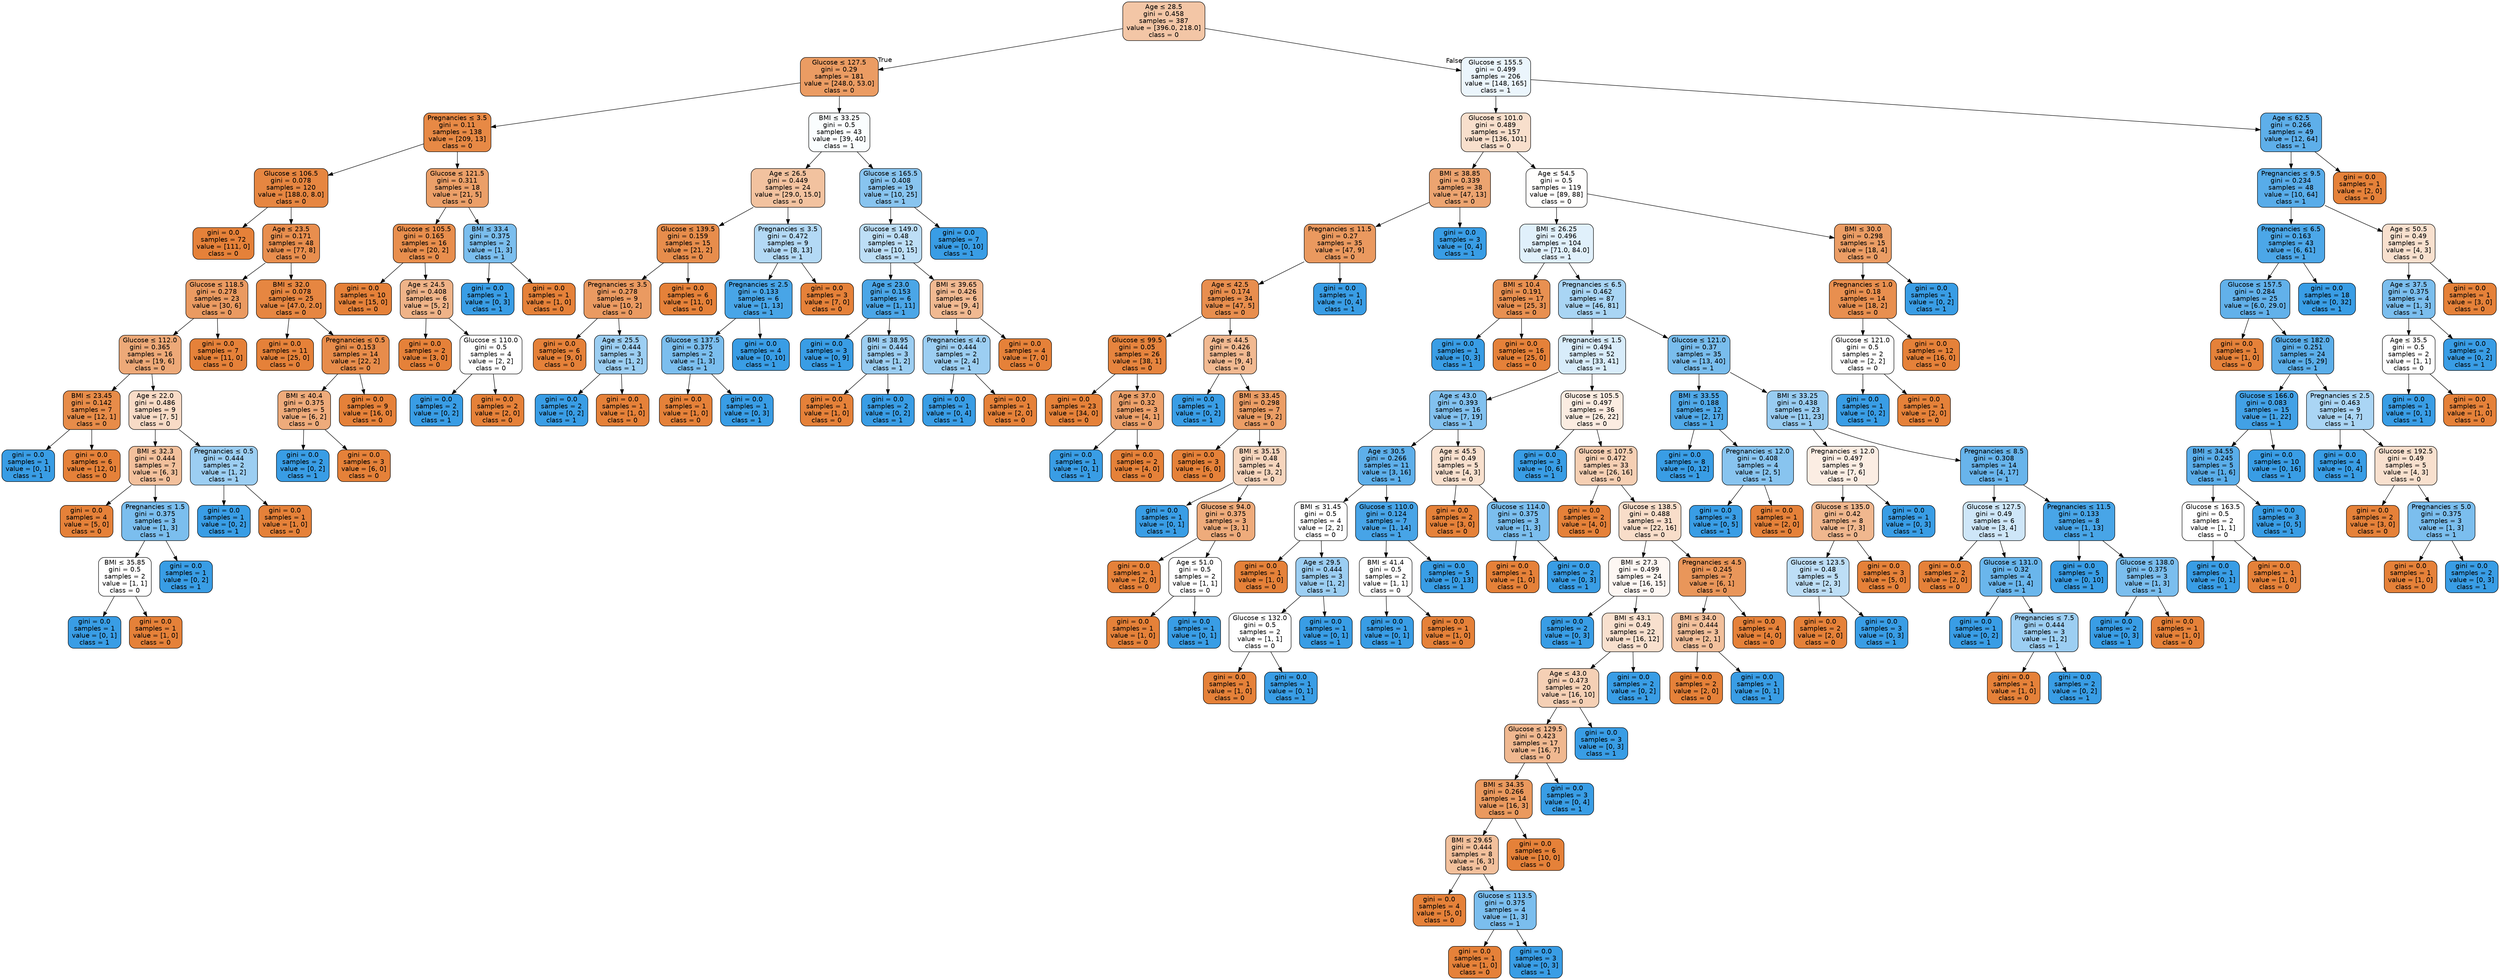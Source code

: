 digraph Tree {
node [shape=box, style="filled, rounded", color="black", fontname="helvetica"] ;
edge [fontname="helvetica"] ;
0 [label=<Age &le; 28.5<br/>gini = 0.458<br/>samples = 387<br/>value = [396.0, 218.0]<br/>class = 0>, fillcolor="#f3c6a6"] ;
1 [label=<Glucose &le; 127.5<br/>gini = 0.29<br/>samples = 181<br/>value = [248.0, 53.0]<br/>class = 0>, fillcolor="#eb9c63"] ;
0 -> 1 [labeldistance=2.5, labelangle=45, headlabel="True"] ;
2 [label=<Pregnancies &le; 3.5<br/>gini = 0.11<br/>samples = 138<br/>value = [209, 13]<br/>class = 0>, fillcolor="#e78945"] ;
1 -> 2 ;
3 [label=<Glucose &le; 106.5<br/>gini = 0.078<br/>samples = 120<br/>value = [188.0, 8.0]<br/>class = 0>, fillcolor="#e68641"] ;
2 -> 3 ;
4 [label=<gini = 0.0<br/>samples = 72<br/>value = [111, 0]<br/>class = 0>, fillcolor="#e58139"] ;
3 -> 4 ;
5 [label=<Age &le; 23.5<br/>gini = 0.171<br/>samples = 48<br/>value = [77, 8]<br/>class = 0>, fillcolor="#e88e4e"] ;
3 -> 5 ;
6 [label=<Glucose &le; 118.5<br/>gini = 0.278<br/>samples = 23<br/>value = [30, 6]<br/>class = 0>, fillcolor="#ea9a61"] ;
5 -> 6 ;
7 [label=<Glucose &le; 112.0<br/>gini = 0.365<br/>samples = 16<br/>value = [19, 6]<br/>class = 0>, fillcolor="#eda978"] ;
6 -> 7 ;
8 [label=<BMI &le; 23.45<br/>gini = 0.142<br/>samples = 7<br/>value = [12, 1]<br/>class = 0>, fillcolor="#e78c49"] ;
7 -> 8 ;
9 [label=<gini = 0.0<br/>samples = 1<br/>value = [0, 1]<br/>class = 1>, fillcolor="#399de5"] ;
8 -> 9 ;
10 [label=<gini = 0.0<br/>samples = 6<br/>value = [12, 0]<br/>class = 0>, fillcolor="#e58139"] ;
8 -> 10 ;
11 [label=<Age &le; 22.0<br/>gini = 0.486<br/>samples = 9<br/>value = [7, 5]<br/>class = 0>, fillcolor="#f8dbc6"] ;
7 -> 11 ;
12 [label=<BMI &le; 32.3<br/>gini = 0.444<br/>samples = 7<br/>value = [6, 3]<br/>class = 0>, fillcolor="#f2c09c"] ;
11 -> 12 ;
13 [label=<gini = 0.0<br/>samples = 4<br/>value = [5, 0]<br/>class = 0>, fillcolor="#e58139"] ;
12 -> 13 ;
14 [label=<Pregnancies &le; 1.5<br/>gini = 0.375<br/>samples = 3<br/>value = [1, 3]<br/>class = 1>, fillcolor="#7bbeee"] ;
12 -> 14 ;
15 [label=<BMI &le; 35.85<br/>gini = 0.5<br/>samples = 2<br/>value = [1, 1]<br/>class = 0>, fillcolor="#ffffff"] ;
14 -> 15 ;
16 [label=<gini = 0.0<br/>samples = 1<br/>value = [0, 1]<br/>class = 1>, fillcolor="#399de5"] ;
15 -> 16 ;
17 [label=<gini = 0.0<br/>samples = 1<br/>value = [1, 0]<br/>class = 0>, fillcolor="#e58139"] ;
15 -> 17 ;
18 [label=<gini = 0.0<br/>samples = 1<br/>value = [0, 2]<br/>class = 1>, fillcolor="#399de5"] ;
14 -> 18 ;
19 [label=<Pregnancies &le; 0.5<br/>gini = 0.444<br/>samples = 2<br/>value = [1, 2]<br/>class = 1>, fillcolor="#9ccef2"] ;
11 -> 19 ;
20 [label=<gini = 0.0<br/>samples = 1<br/>value = [0, 2]<br/>class = 1>, fillcolor="#399de5"] ;
19 -> 20 ;
21 [label=<gini = 0.0<br/>samples = 1<br/>value = [1, 0]<br/>class = 0>, fillcolor="#e58139"] ;
19 -> 21 ;
22 [label=<gini = 0.0<br/>samples = 7<br/>value = [11, 0]<br/>class = 0>, fillcolor="#e58139"] ;
6 -> 22 ;
23 [label=<BMI &le; 32.0<br/>gini = 0.078<br/>samples = 25<br/>value = [47.0, 2.0]<br/>class = 0>, fillcolor="#e68641"] ;
5 -> 23 ;
24 [label=<gini = 0.0<br/>samples = 11<br/>value = [25, 0]<br/>class = 0>, fillcolor="#e58139"] ;
23 -> 24 ;
25 [label=<Pregnancies &le; 0.5<br/>gini = 0.153<br/>samples = 14<br/>value = [22, 2]<br/>class = 0>, fillcolor="#e78c4b"] ;
23 -> 25 ;
26 [label=<BMI &le; 40.4<br/>gini = 0.375<br/>samples = 5<br/>value = [6, 2]<br/>class = 0>, fillcolor="#eeab7b"] ;
25 -> 26 ;
27 [label=<gini = 0.0<br/>samples = 2<br/>value = [0, 2]<br/>class = 1>, fillcolor="#399de5"] ;
26 -> 27 ;
28 [label=<gini = 0.0<br/>samples = 3<br/>value = [6, 0]<br/>class = 0>, fillcolor="#e58139"] ;
26 -> 28 ;
29 [label=<gini = 0.0<br/>samples = 9<br/>value = [16, 0]<br/>class = 0>, fillcolor="#e58139"] ;
25 -> 29 ;
30 [label=<Glucose &le; 121.5<br/>gini = 0.311<br/>samples = 18<br/>value = [21, 5]<br/>class = 0>, fillcolor="#eb9f68"] ;
2 -> 30 ;
31 [label=<Glucose &le; 105.5<br/>gini = 0.165<br/>samples = 16<br/>value = [20, 2]<br/>class = 0>, fillcolor="#e88e4d"] ;
30 -> 31 ;
32 [label=<gini = 0.0<br/>samples = 10<br/>value = [15, 0]<br/>class = 0>, fillcolor="#e58139"] ;
31 -> 32 ;
33 [label=<Age &le; 24.5<br/>gini = 0.408<br/>samples = 6<br/>value = [5, 2]<br/>class = 0>, fillcolor="#efb388"] ;
31 -> 33 ;
34 [label=<gini = 0.0<br/>samples = 2<br/>value = [3, 0]<br/>class = 0>, fillcolor="#e58139"] ;
33 -> 34 ;
35 [label=<Glucose &le; 110.0<br/>gini = 0.5<br/>samples = 4<br/>value = [2, 2]<br/>class = 0>, fillcolor="#ffffff"] ;
33 -> 35 ;
36 [label=<gini = 0.0<br/>samples = 2<br/>value = [0, 2]<br/>class = 1>, fillcolor="#399de5"] ;
35 -> 36 ;
37 [label=<gini = 0.0<br/>samples = 2<br/>value = [2, 0]<br/>class = 0>, fillcolor="#e58139"] ;
35 -> 37 ;
38 [label=<BMI &le; 33.4<br/>gini = 0.375<br/>samples = 2<br/>value = [1, 3]<br/>class = 1>, fillcolor="#7bbeee"] ;
30 -> 38 ;
39 [label=<gini = 0.0<br/>samples = 1<br/>value = [0, 3]<br/>class = 1>, fillcolor="#399de5"] ;
38 -> 39 ;
40 [label=<gini = 0.0<br/>samples = 1<br/>value = [1, 0]<br/>class = 0>, fillcolor="#e58139"] ;
38 -> 40 ;
41 [label=<BMI &le; 33.25<br/>gini = 0.5<br/>samples = 43<br/>value = [39, 40]<br/>class = 1>, fillcolor="#fafdfe"] ;
1 -> 41 ;
42 [label=<Age &le; 26.5<br/>gini = 0.449<br/>samples = 24<br/>value = [29.0, 15.0]<br/>class = 0>, fillcolor="#f2c29f"] ;
41 -> 42 ;
43 [label=<Glucose &le; 139.5<br/>gini = 0.159<br/>samples = 15<br/>value = [21, 2]<br/>class = 0>, fillcolor="#e78d4c"] ;
42 -> 43 ;
44 [label=<Pregnancies &le; 3.5<br/>gini = 0.278<br/>samples = 9<br/>value = [10, 2]<br/>class = 0>, fillcolor="#ea9a61"] ;
43 -> 44 ;
45 [label=<gini = 0.0<br/>samples = 6<br/>value = [9, 0]<br/>class = 0>, fillcolor="#e58139"] ;
44 -> 45 ;
46 [label=<Age &le; 25.5<br/>gini = 0.444<br/>samples = 3<br/>value = [1, 2]<br/>class = 1>, fillcolor="#9ccef2"] ;
44 -> 46 ;
47 [label=<gini = 0.0<br/>samples = 2<br/>value = [0, 2]<br/>class = 1>, fillcolor="#399de5"] ;
46 -> 47 ;
48 [label=<gini = 0.0<br/>samples = 1<br/>value = [1, 0]<br/>class = 0>, fillcolor="#e58139"] ;
46 -> 48 ;
49 [label=<gini = 0.0<br/>samples = 6<br/>value = [11, 0]<br/>class = 0>, fillcolor="#e58139"] ;
43 -> 49 ;
50 [label=<Pregnancies &le; 3.5<br/>gini = 0.472<br/>samples = 9<br/>value = [8, 13]<br/>class = 1>, fillcolor="#b3d9f5"] ;
42 -> 50 ;
51 [label=<Pregnancies &le; 2.5<br/>gini = 0.133<br/>samples = 6<br/>value = [1, 13]<br/>class = 1>, fillcolor="#48a5e7"] ;
50 -> 51 ;
52 [label=<Glucose &le; 137.5<br/>gini = 0.375<br/>samples = 2<br/>value = [1, 3]<br/>class = 1>, fillcolor="#7bbeee"] ;
51 -> 52 ;
53 [label=<gini = 0.0<br/>samples = 1<br/>value = [1, 0]<br/>class = 0>, fillcolor="#e58139"] ;
52 -> 53 ;
54 [label=<gini = 0.0<br/>samples = 1<br/>value = [0, 3]<br/>class = 1>, fillcolor="#399de5"] ;
52 -> 54 ;
55 [label=<gini = 0.0<br/>samples = 4<br/>value = [0, 10]<br/>class = 1>, fillcolor="#399de5"] ;
51 -> 55 ;
56 [label=<gini = 0.0<br/>samples = 3<br/>value = [7, 0]<br/>class = 0>, fillcolor="#e58139"] ;
50 -> 56 ;
57 [label=<Glucose &le; 165.5<br/>gini = 0.408<br/>samples = 19<br/>value = [10, 25]<br/>class = 1>, fillcolor="#88c4ef"] ;
41 -> 57 ;
58 [label=<Glucose &le; 149.0<br/>gini = 0.48<br/>samples = 12<br/>value = [10, 15]<br/>class = 1>, fillcolor="#bddef6"] ;
57 -> 58 ;
59 [label=<Age &le; 23.0<br/>gini = 0.153<br/>samples = 6<br/>value = [1, 11]<br/>class = 1>, fillcolor="#4ba6e7"] ;
58 -> 59 ;
60 [label=<gini = 0.0<br/>samples = 3<br/>value = [0, 9]<br/>class = 1>, fillcolor="#399de5"] ;
59 -> 60 ;
61 [label=<BMI &le; 38.95<br/>gini = 0.444<br/>samples = 3<br/>value = [1, 2]<br/>class = 1>, fillcolor="#9ccef2"] ;
59 -> 61 ;
62 [label=<gini = 0.0<br/>samples = 1<br/>value = [1, 0]<br/>class = 0>, fillcolor="#e58139"] ;
61 -> 62 ;
63 [label=<gini = 0.0<br/>samples = 2<br/>value = [0, 2]<br/>class = 1>, fillcolor="#399de5"] ;
61 -> 63 ;
64 [label=<BMI &le; 39.65<br/>gini = 0.426<br/>samples = 6<br/>value = [9, 4]<br/>class = 0>, fillcolor="#f1b991"] ;
58 -> 64 ;
65 [label=<Pregnancies &le; 4.0<br/>gini = 0.444<br/>samples = 2<br/>value = [2, 4]<br/>class = 1>, fillcolor="#9ccef2"] ;
64 -> 65 ;
66 [label=<gini = 0.0<br/>samples = 1<br/>value = [0, 4]<br/>class = 1>, fillcolor="#399de5"] ;
65 -> 66 ;
67 [label=<gini = 0.0<br/>samples = 1<br/>value = [2, 0]<br/>class = 0>, fillcolor="#e58139"] ;
65 -> 67 ;
68 [label=<gini = 0.0<br/>samples = 4<br/>value = [7, 0]<br/>class = 0>, fillcolor="#e58139"] ;
64 -> 68 ;
69 [label=<gini = 0.0<br/>samples = 7<br/>value = [0, 10]<br/>class = 1>, fillcolor="#399de5"] ;
57 -> 69 ;
70 [label=<Glucose &le; 155.5<br/>gini = 0.499<br/>samples = 206<br/>value = [148, 165]<br/>class = 1>, fillcolor="#ebf5fc"] ;
0 -> 70 [labeldistance=2.5, labelangle=-45, headlabel="False"] ;
71 [label=<Glucose &le; 101.0<br/>gini = 0.489<br/>samples = 157<br/>value = [136, 101]<br/>class = 0>, fillcolor="#f8dfcc"] ;
70 -> 71 ;
72 [label=<BMI &le; 38.85<br/>gini = 0.339<br/>samples = 38<br/>value = [47, 13]<br/>class = 0>, fillcolor="#eca470"] ;
71 -> 72 ;
73 [label=<Pregnancies &le; 11.5<br/>gini = 0.27<br/>samples = 35<br/>value = [47, 9]<br/>class = 0>, fillcolor="#ea995f"] ;
72 -> 73 ;
74 [label=<Age &le; 42.5<br/>gini = 0.174<br/>samples = 34<br/>value = [47, 5]<br/>class = 0>, fillcolor="#e88e4e"] ;
73 -> 74 ;
75 [label=<Glucose &le; 99.5<br/>gini = 0.05<br/>samples = 26<br/>value = [38, 1]<br/>class = 0>, fillcolor="#e6843e"] ;
74 -> 75 ;
76 [label=<gini = 0.0<br/>samples = 23<br/>value = [34, 0]<br/>class = 0>, fillcolor="#e58139"] ;
75 -> 76 ;
77 [label=<Age &le; 37.0<br/>gini = 0.32<br/>samples = 3<br/>value = [4, 1]<br/>class = 0>, fillcolor="#eca06a"] ;
75 -> 77 ;
78 [label=<gini = 0.0<br/>samples = 1<br/>value = [0, 1]<br/>class = 1>, fillcolor="#399de5"] ;
77 -> 78 ;
79 [label=<gini = 0.0<br/>samples = 2<br/>value = [4, 0]<br/>class = 0>, fillcolor="#e58139"] ;
77 -> 79 ;
80 [label=<Age &le; 44.5<br/>gini = 0.426<br/>samples = 8<br/>value = [9, 4]<br/>class = 0>, fillcolor="#f1b991"] ;
74 -> 80 ;
81 [label=<gini = 0.0<br/>samples = 1<br/>value = [0, 2]<br/>class = 1>, fillcolor="#399de5"] ;
80 -> 81 ;
82 [label=<BMI &le; 33.45<br/>gini = 0.298<br/>samples = 7<br/>value = [9, 2]<br/>class = 0>, fillcolor="#eb9d65"] ;
80 -> 82 ;
83 [label=<gini = 0.0<br/>samples = 3<br/>value = [6, 0]<br/>class = 0>, fillcolor="#e58139"] ;
82 -> 83 ;
84 [label=<BMI &le; 35.15<br/>gini = 0.48<br/>samples = 4<br/>value = [3, 2]<br/>class = 0>, fillcolor="#f6d5bd"] ;
82 -> 84 ;
85 [label=<gini = 0.0<br/>samples = 1<br/>value = [0, 1]<br/>class = 1>, fillcolor="#399de5"] ;
84 -> 85 ;
86 [label=<Glucose &le; 94.0<br/>gini = 0.375<br/>samples = 3<br/>value = [3, 1]<br/>class = 0>, fillcolor="#eeab7b"] ;
84 -> 86 ;
87 [label=<gini = 0.0<br/>samples = 1<br/>value = [2, 0]<br/>class = 0>, fillcolor="#e58139"] ;
86 -> 87 ;
88 [label=<Age &le; 51.0<br/>gini = 0.5<br/>samples = 2<br/>value = [1, 1]<br/>class = 0>, fillcolor="#ffffff"] ;
86 -> 88 ;
89 [label=<gini = 0.0<br/>samples = 1<br/>value = [1, 0]<br/>class = 0>, fillcolor="#e58139"] ;
88 -> 89 ;
90 [label=<gini = 0.0<br/>samples = 1<br/>value = [0, 1]<br/>class = 1>, fillcolor="#399de5"] ;
88 -> 90 ;
91 [label=<gini = 0.0<br/>samples = 1<br/>value = [0, 4]<br/>class = 1>, fillcolor="#399de5"] ;
73 -> 91 ;
92 [label=<gini = 0.0<br/>samples = 3<br/>value = [0, 4]<br/>class = 1>, fillcolor="#399de5"] ;
72 -> 92 ;
93 [label=<Age &le; 54.5<br/>gini = 0.5<br/>samples = 119<br/>value = [89, 88]<br/>class = 0>, fillcolor="#fffefd"] ;
71 -> 93 ;
94 [label=<BMI &le; 26.25<br/>gini = 0.496<br/>samples = 104<br/>value = [71.0, 84.0]<br/>class = 1>, fillcolor="#e0f0fb"] ;
93 -> 94 ;
95 [label=<BMI &le; 10.4<br/>gini = 0.191<br/>samples = 17<br/>value = [25, 3]<br/>class = 0>, fillcolor="#e89051"] ;
94 -> 95 ;
96 [label=<gini = 0.0<br/>samples = 1<br/>value = [0, 3]<br/>class = 1>, fillcolor="#399de5"] ;
95 -> 96 ;
97 [label=<gini = 0.0<br/>samples = 16<br/>value = [25, 0]<br/>class = 0>, fillcolor="#e58139"] ;
95 -> 97 ;
98 [label=<Pregnancies &le; 6.5<br/>gini = 0.462<br/>samples = 87<br/>value = [46, 81]<br/>class = 1>, fillcolor="#a9d5f4"] ;
94 -> 98 ;
99 [label=<Pregnancies &le; 1.5<br/>gini = 0.494<br/>samples = 52<br/>value = [33, 41]<br/>class = 1>, fillcolor="#d8ecfa"] ;
98 -> 99 ;
100 [label=<Age &le; 43.0<br/>gini = 0.393<br/>samples = 16<br/>value = [7, 19]<br/>class = 1>, fillcolor="#82c1ef"] ;
99 -> 100 ;
101 [label=<Age &le; 30.5<br/>gini = 0.266<br/>samples = 11<br/>value = [3, 16]<br/>class = 1>, fillcolor="#5eafea"] ;
100 -> 101 ;
102 [label=<BMI &le; 31.45<br/>gini = 0.5<br/>samples = 4<br/>value = [2, 2]<br/>class = 0>, fillcolor="#ffffff"] ;
101 -> 102 ;
103 [label=<gini = 0.0<br/>samples = 1<br/>value = [1, 0]<br/>class = 0>, fillcolor="#e58139"] ;
102 -> 103 ;
104 [label=<Age &le; 29.5<br/>gini = 0.444<br/>samples = 3<br/>value = [1, 2]<br/>class = 1>, fillcolor="#9ccef2"] ;
102 -> 104 ;
105 [label=<Glucose &le; 132.0<br/>gini = 0.5<br/>samples = 2<br/>value = [1, 1]<br/>class = 0>, fillcolor="#ffffff"] ;
104 -> 105 ;
106 [label=<gini = 0.0<br/>samples = 1<br/>value = [1, 0]<br/>class = 0>, fillcolor="#e58139"] ;
105 -> 106 ;
107 [label=<gini = 0.0<br/>samples = 1<br/>value = [0, 1]<br/>class = 1>, fillcolor="#399de5"] ;
105 -> 107 ;
108 [label=<gini = 0.0<br/>samples = 1<br/>value = [0, 1]<br/>class = 1>, fillcolor="#399de5"] ;
104 -> 108 ;
109 [label=<Glucose &le; 110.0<br/>gini = 0.124<br/>samples = 7<br/>value = [1, 14]<br/>class = 1>, fillcolor="#47a4e7"] ;
101 -> 109 ;
110 [label=<BMI &le; 41.4<br/>gini = 0.5<br/>samples = 2<br/>value = [1, 1]<br/>class = 0>, fillcolor="#ffffff"] ;
109 -> 110 ;
111 [label=<gini = 0.0<br/>samples = 1<br/>value = [0, 1]<br/>class = 1>, fillcolor="#399de5"] ;
110 -> 111 ;
112 [label=<gini = 0.0<br/>samples = 1<br/>value = [1, 0]<br/>class = 0>, fillcolor="#e58139"] ;
110 -> 112 ;
113 [label=<gini = 0.0<br/>samples = 5<br/>value = [0, 13]<br/>class = 1>, fillcolor="#399de5"] ;
109 -> 113 ;
114 [label=<Age &le; 45.5<br/>gini = 0.49<br/>samples = 5<br/>value = [4, 3]<br/>class = 0>, fillcolor="#f8e0ce"] ;
100 -> 114 ;
115 [label=<gini = 0.0<br/>samples = 2<br/>value = [3, 0]<br/>class = 0>, fillcolor="#e58139"] ;
114 -> 115 ;
116 [label=<Glucose &le; 114.0<br/>gini = 0.375<br/>samples = 3<br/>value = [1, 3]<br/>class = 1>, fillcolor="#7bbeee"] ;
114 -> 116 ;
117 [label=<gini = 0.0<br/>samples = 1<br/>value = [1, 0]<br/>class = 0>, fillcolor="#e58139"] ;
116 -> 117 ;
118 [label=<gini = 0.0<br/>samples = 2<br/>value = [0, 3]<br/>class = 1>, fillcolor="#399de5"] ;
116 -> 118 ;
119 [label=<Glucose &le; 105.5<br/>gini = 0.497<br/>samples = 36<br/>value = [26, 22]<br/>class = 0>, fillcolor="#fbece1"] ;
99 -> 119 ;
120 [label=<gini = 0.0<br/>samples = 3<br/>value = [0, 6]<br/>class = 1>, fillcolor="#399de5"] ;
119 -> 120 ;
121 [label=<Glucose &le; 107.5<br/>gini = 0.472<br/>samples = 33<br/>value = [26, 16]<br/>class = 0>, fillcolor="#f5cfb3"] ;
119 -> 121 ;
122 [label=<gini = 0.0<br/>samples = 2<br/>value = [4, 0]<br/>class = 0>, fillcolor="#e58139"] ;
121 -> 122 ;
123 [label=<Glucose &le; 138.5<br/>gini = 0.488<br/>samples = 31<br/>value = [22, 16]<br/>class = 0>, fillcolor="#f8ddc9"] ;
121 -> 123 ;
124 [label=<BMI &le; 27.3<br/>gini = 0.499<br/>samples = 24<br/>value = [16, 15]<br/>class = 0>, fillcolor="#fdf7f3"] ;
123 -> 124 ;
125 [label=<gini = 0.0<br/>samples = 2<br/>value = [0, 3]<br/>class = 1>, fillcolor="#399de5"] ;
124 -> 125 ;
126 [label=<BMI &le; 43.1<br/>gini = 0.49<br/>samples = 22<br/>value = [16, 12]<br/>class = 0>, fillcolor="#f8e0ce"] ;
124 -> 126 ;
127 [label=<Age &le; 43.0<br/>gini = 0.473<br/>samples = 20<br/>value = [16, 10]<br/>class = 0>, fillcolor="#f5d0b5"] ;
126 -> 127 ;
128 [label=<Glucose &le; 129.5<br/>gini = 0.423<br/>samples = 17<br/>value = [16, 7]<br/>class = 0>, fillcolor="#f0b890"] ;
127 -> 128 ;
129 [label=<BMI &le; 34.35<br/>gini = 0.266<br/>samples = 14<br/>value = [16, 3]<br/>class = 0>, fillcolor="#ea995e"] ;
128 -> 129 ;
130 [label=<BMI &le; 29.65<br/>gini = 0.444<br/>samples = 8<br/>value = [6, 3]<br/>class = 0>, fillcolor="#f2c09c"] ;
129 -> 130 ;
131 [label=<gini = 0.0<br/>samples = 4<br/>value = [5, 0]<br/>class = 0>, fillcolor="#e58139"] ;
130 -> 131 ;
132 [label=<Glucose &le; 113.5<br/>gini = 0.375<br/>samples = 4<br/>value = [1, 3]<br/>class = 1>, fillcolor="#7bbeee"] ;
130 -> 132 ;
133 [label=<gini = 0.0<br/>samples = 1<br/>value = [1, 0]<br/>class = 0>, fillcolor="#e58139"] ;
132 -> 133 ;
134 [label=<gini = 0.0<br/>samples = 3<br/>value = [0, 3]<br/>class = 1>, fillcolor="#399de5"] ;
132 -> 134 ;
135 [label=<gini = 0.0<br/>samples = 6<br/>value = [10, 0]<br/>class = 0>, fillcolor="#e58139"] ;
129 -> 135 ;
136 [label=<gini = 0.0<br/>samples = 3<br/>value = [0, 4]<br/>class = 1>, fillcolor="#399de5"] ;
128 -> 136 ;
137 [label=<gini = 0.0<br/>samples = 3<br/>value = [0, 3]<br/>class = 1>, fillcolor="#399de5"] ;
127 -> 137 ;
138 [label=<gini = 0.0<br/>samples = 2<br/>value = [0, 2]<br/>class = 1>, fillcolor="#399de5"] ;
126 -> 138 ;
139 [label=<Pregnancies &le; 4.5<br/>gini = 0.245<br/>samples = 7<br/>value = [6, 1]<br/>class = 0>, fillcolor="#e9965a"] ;
123 -> 139 ;
140 [label=<BMI &le; 34.0<br/>gini = 0.444<br/>samples = 3<br/>value = [2, 1]<br/>class = 0>, fillcolor="#f2c09c"] ;
139 -> 140 ;
141 [label=<gini = 0.0<br/>samples = 2<br/>value = [2, 0]<br/>class = 0>, fillcolor="#e58139"] ;
140 -> 141 ;
142 [label=<gini = 0.0<br/>samples = 1<br/>value = [0, 1]<br/>class = 1>, fillcolor="#399de5"] ;
140 -> 142 ;
143 [label=<gini = 0.0<br/>samples = 4<br/>value = [4, 0]<br/>class = 0>, fillcolor="#e58139"] ;
139 -> 143 ;
144 [label=<Glucose &le; 121.0<br/>gini = 0.37<br/>samples = 35<br/>value = [13, 40]<br/>class = 1>, fillcolor="#79bded"] ;
98 -> 144 ;
145 [label=<BMI &le; 33.55<br/>gini = 0.188<br/>samples = 12<br/>value = [2, 17]<br/>class = 1>, fillcolor="#50a9e8"] ;
144 -> 145 ;
146 [label=<gini = 0.0<br/>samples = 8<br/>value = [0, 12]<br/>class = 1>, fillcolor="#399de5"] ;
145 -> 146 ;
147 [label=<Pregnancies &le; 12.0<br/>gini = 0.408<br/>samples = 4<br/>value = [2, 5]<br/>class = 1>, fillcolor="#88c4ef"] ;
145 -> 147 ;
148 [label=<gini = 0.0<br/>samples = 3<br/>value = [0, 5]<br/>class = 1>, fillcolor="#399de5"] ;
147 -> 148 ;
149 [label=<gini = 0.0<br/>samples = 1<br/>value = [2, 0]<br/>class = 0>, fillcolor="#e58139"] ;
147 -> 149 ;
150 [label=<BMI &le; 33.25<br/>gini = 0.438<br/>samples = 23<br/>value = [11, 23]<br/>class = 1>, fillcolor="#98ccf1"] ;
144 -> 150 ;
151 [label=<Pregnancies &le; 12.0<br/>gini = 0.497<br/>samples = 9<br/>value = [7, 6]<br/>class = 0>, fillcolor="#fbede3"] ;
150 -> 151 ;
152 [label=<Glucose &le; 135.0<br/>gini = 0.42<br/>samples = 8<br/>value = [7, 3]<br/>class = 0>, fillcolor="#f0b78e"] ;
151 -> 152 ;
153 [label=<Glucose &le; 123.5<br/>gini = 0.48<br/>samples = 5<br/>value = [2, 3]<br/>class = 1>, fillcolor="#bddef6"] ;
152 -> 153 ;
154 [label=<gini = 0.0<br/>samples = 2<br/>value = [2, 0]<br/>class = 0>, fillcolor="#e58139"] ;
153 -> 154 ;
155 [label=<gini = 0.0<br/>samples = 3<br/>value = [0, 3]<br/>class = 1>, fillcolor="#399de5"] ;
153 -> 155 ;
156 [label=<gini = 0.0<br/>samples = 3<br/>value = [5, 0]<br/>class = 0>, fillcolor="#e58139"] ;
152 -> 156 ;
157 [label=<gini = 0.0<br/>samples = 1<br/>value = [0, 3]<br/>class = 1>, fillcolor="#399de5"] ;
151 -> 157 ;
158 [label=<Pregnancies &le; 8.5<br/>gini = 0.308<br/>samples = 14<br/>value = [4, 17]<br/>class = 1>, fillcolor="#68b4eb"] ;
150 -> 158 ;
159 [label=<Glucose &le; 127.5<br/>gini = 0.49<br/>samples = 6<br/>value = [3, 4]<br/>class = 1>, fillcolor="#cee6f8"] ;
158 -> 159 ;
160 [label=<gini = 0.0<br/>samples = 2<br/>value = [2, 0]<br/>class = 0>, fillcolor="#e58139"] ;
159 -> 160 ;
161 [label=<Glucose &le; 131.0<br/>gini = 0.32<br/>samples = 4<br/>value = [1, 4]<br/>class = 1>, fillcolor="#6ab6ec"] ;
159 -> 161 ;
162 [label=<gini = 0.0<br/>samples = 1<br/>value = [0, 2]<br/>class = 1>, fillcolor="#399de5"] ;
161 -> 162 ;
163 [label=<Pregnancies &le; 7.5<br/>gini = 0.444<br/>samples = 3<br/>value = [1, 2]<br/>class = 1>, fillcolor="#9ccef2"] ;
161 -> 163 ;
164 [label=<gini = 0.0<br/>samples = 1<br/>value = [1, 0]<br/>class = 0>, fillcolor="#e58139"] ;
163 -> 164 ;
165 [label=<gini = 0.0<br/>samples = 2<br/>value = [0, 2]<br/>class = 1>, fillcolor="#399de5"] ;
163 -> 165 ;
166 [label=<Pregnancies &le; 11.5<br/>gini = 0.133<br/>samples = 8<br/>value = [1, 13]<br/>class = 1>, fillcolor="#48a5e7"] ;
158 -> 166 ;
167 [label=<gini = 0.0<br/>samples = 5<br/>value = [0, 10]<br/>class = 1>, fillcolor="#399de5"] ;
166 -> 167 ;
168 [label=<Glucose &le; 138.0<br/>gini = 0.375<br/>samples = 3<br/>value = [1, 3]<br/>class = 1>, fillcolor="#7bbeee"] ;
166 -> 168 ;
169 [label=<gini = 0.0<br/>samples = 2<br/>value = [0, 3]<br/>class = 1>, fillcolor="#399de5"] ;
168 -> 169 ;
170 [label=<gini = 0.0<br/>samples = 1<br/>value = [1, 0]<br/>class = 0>, fillcolor="#e58139"] ;
168 -> 170 ;
171 [label=<BMI &le; 30.0<br/>gini = 0.298<br/>samples = 15<br/>value = [18, 4]<br/>class = 0>, fillcolor="#eb9d65"] ;
93 -> 171 ;
172 [label=<Pregnancies &le; 1.0<br/>gini = 0.18<br/>samples = 14<br/>value = [18, 2]<br/>class = 0>, fillcolor="#e88f4f"] ;
171 -> 172 ;
173 [label=<Glucose &le; 121.0<br/>gini = 0.5<br/>samples = 2<br/>value = [2, 2]<br/>class = 0>, fillcolor="#ffffff"] ;
172 -> 173 ;
174 [label=<gini = 0.0<br/>samples = 1<br/>value = [0, 2]<br/>class = 1>, fillcolor="#399de5"] ;
173 -> 174 ;
175 [label=<gini = 0.0<br/>samples = 1<br/>value = [2, 0]<br/>class = 0>, fillcolor="#e58139"] ;
173 -> 175 ;
176 [label=<gini = 0.0<br/>samples = 12<br/>value = [16, 0]<br/>class = 0>, fillcolor="#e58139"] ;
172 -> 176 ;
177 [label=<gini = 0.0<br/>samples = 1<br/>value = [0, 2]<br/>class = 1>, fillcolor="#399de5"] ;
171 -> 177 ;
178 [label=<Age &le; 62.5<br/>gini = 0.266<br/>samples = 49<br/>value = [12, 64]<br/>class = 1>, fillcolor="#5eafea"] ;
70 -> 178 ;
179 [label=<Pregnancies &le; 9.5<br/>gini = 0.234<br/>samples = 48<br/>value = [10, 64]<br/>class = 1>, fillcolor="#58ace9"] ;
178 -> 179 ;
180 [label=<Pregnancies &le; 6.5<br/>gini = 0.163<br/>samples = 43<br/>value = [6, 61]<br/>class = 1>, fillcolor="#4ca7e8"] ;
179 -> 180 ;
181 [label=<Glucose &le; 157.5<br/>gini = 0.284<br/>samples = 25<br/>value = [6.0, 29.0]<br/>class = 1>, fillcolor="#62b1ea"] ;
180 -> 181 ;
182 [label=<gini = 0.0<br/>samples = 1<br/>value = [1, 0]<br/>class = 0>, fillcolor="#e58139"] ;
181 -> 182 ;
183 [label=<Glucose &le; 182.0<br/>gini = 0.251<br/>samples = 24<br/>value = [5, 29]<br/>class = 1>, fillcolor="#5baee9"] ;
181 -> 183 ;
184 [label=<Glucose &le; 166.0<br/>gini = 0.083<br/>samples = 15<br/>value = [1, 22]<br/>class = 1>, fillcolor="#42a1e6"] ;
183 -> 184 ;
185 [label=<BMI &le; 34.55<br/>gini = 0.245<br/>samples = 5<br/>value = [1, 6]<br/>class = 1>, fillcolor="#5aade9"] ;
184 -> 185 ;
186 [label=<Glucose &le; 163.5<br/>gini = 0.5<br/>samples = 2<br/>value = [1, 1]<br/>class = 0>, fillcolor="#ffffff"] ;
185 -> 186 ;
187 [label=<gini = 0.0<br/>samples = 1<br/>value = [0, 1]<br/>class = 1>, fillcolor="#399de5"] ;
186 -> 187 ;
188 [label=<gini = 0.0<br/>samples = 1<br/>value = [1, 0]<br/>class = 0>, fillcolor="#e58139"] ;
186 -> 188 ;
189 [label=<gini = 0.0<br/>samples = 3<br/>value = [0, 5]<br/>class = 1>, fillcolor="#399de5"] ;
185 -> 189 ;
190 [label=<gini = 0.0<br/>samples = 10<br/>value = [0, 16]<br/>class = 1>, fillcolor="#399de5"] ;
184 -> 190 ;
191 [label=<Pregnancies &le; 2.5<br/>gini = 0.463<br/>samples = 9<br/>value = [4, 7]<br/>class = 1>, fillcolor="#aad5f4"] ;
183 -> 191 ;
192 [label=<gini = 0.0<br/>samples = 4<br/>value = [0, 4]<br/>class = 1>, fillcolor="#399de5"] ;
191 -> 192 ;
193 [label=<Glucose &le; 192.5<br/>gini = 0.49<br/>samples = 5<br/>value = [4, 3]<br/>class = 0>, fillcolor="#f8e0ce"] ;
191 -> 193 ;
194 [label=<gini = 0.0<br/>samples = 2<br/>value = [3, 0]<br/>class = 0>, fillcolor="#e58139"] ;
193 -> 194 ;
195 [label=<Pregnancies &le; 5.0<br/>gini = 0.375<br/>samples = 3<br/>value = [1, 3]<br/>class = 1>, fillcolor="#7bbeee"] ;
193 -> 195 ;
196 [label=<gini = 0.0<br/>samples = 1<br/>value = [1, 0]<br/>class = 0>, fillcolor="#e58139"] ;
195 -> 196 ;
197 [label=<gini = 0.0<br/>samples = 2<br/>value = [0, 3]<br/>class = 1>, fillcolor="#399de5"] ;
195 -> 197 ;
198 [label=<gini = 0.0<br/>samples = 18<br/>value = [0, 32]<br/>class = 1>, fillcolor="#399de5"] ;
180 -> 198 ;
199 [label=<Age &le; 50.5<br/>gini = 0.49<br/>samples = 5<br/>value = [4, 3]<br/>class = 0>, fillcolor="#f8e0ce"] ;
179 -> 199 ;
200 [label=<Age &le; 37.5<br/>gini = 0.375<br/>samples = 4<br/>value = [1, 3]<br/>class = 1>, fillcolor="#7bbeee"] ;
199 -> 200 ;
201 [label=<Age &le; 35.5<br/>gini = 0.5<br/>samples = 2<br/>value = [1, 1]<br/>class = 0>, fillcolor="#ffffff"] ;
200 -> 201 ;
202 [label=<gini = 0.0<br/>samples = 1<br/>value = [0, 1]<br/>class = 1>, fillcolor="#399de5"] ;
201 -> 202 ;
203 [label=<gini = 0.0<br/>samples = 1<br/>value = [1, 0]<br/>class = 0>, fillcolor="#e58139"] ;
201 -> 203 ;
204 [label=<gini = 0.0<br/>samples = 2<br/>value = [0, 2]<br/>class = 1>, fillcolor="#399de5"] ;
200 -> 204 ;
205 [label=<gini = 0.0<br/>samples = 1<br/>value = [3, 0]<br/>class = 0>, fillcolor="#e58139"] ;
199 -> 205 ;
206 [label=<gini = 0.0<br/>samples = 1<br/>value = [2, 0]<br/>class = 0>, fillcolor="#e58139"] ;
178 -> 206 ;
}